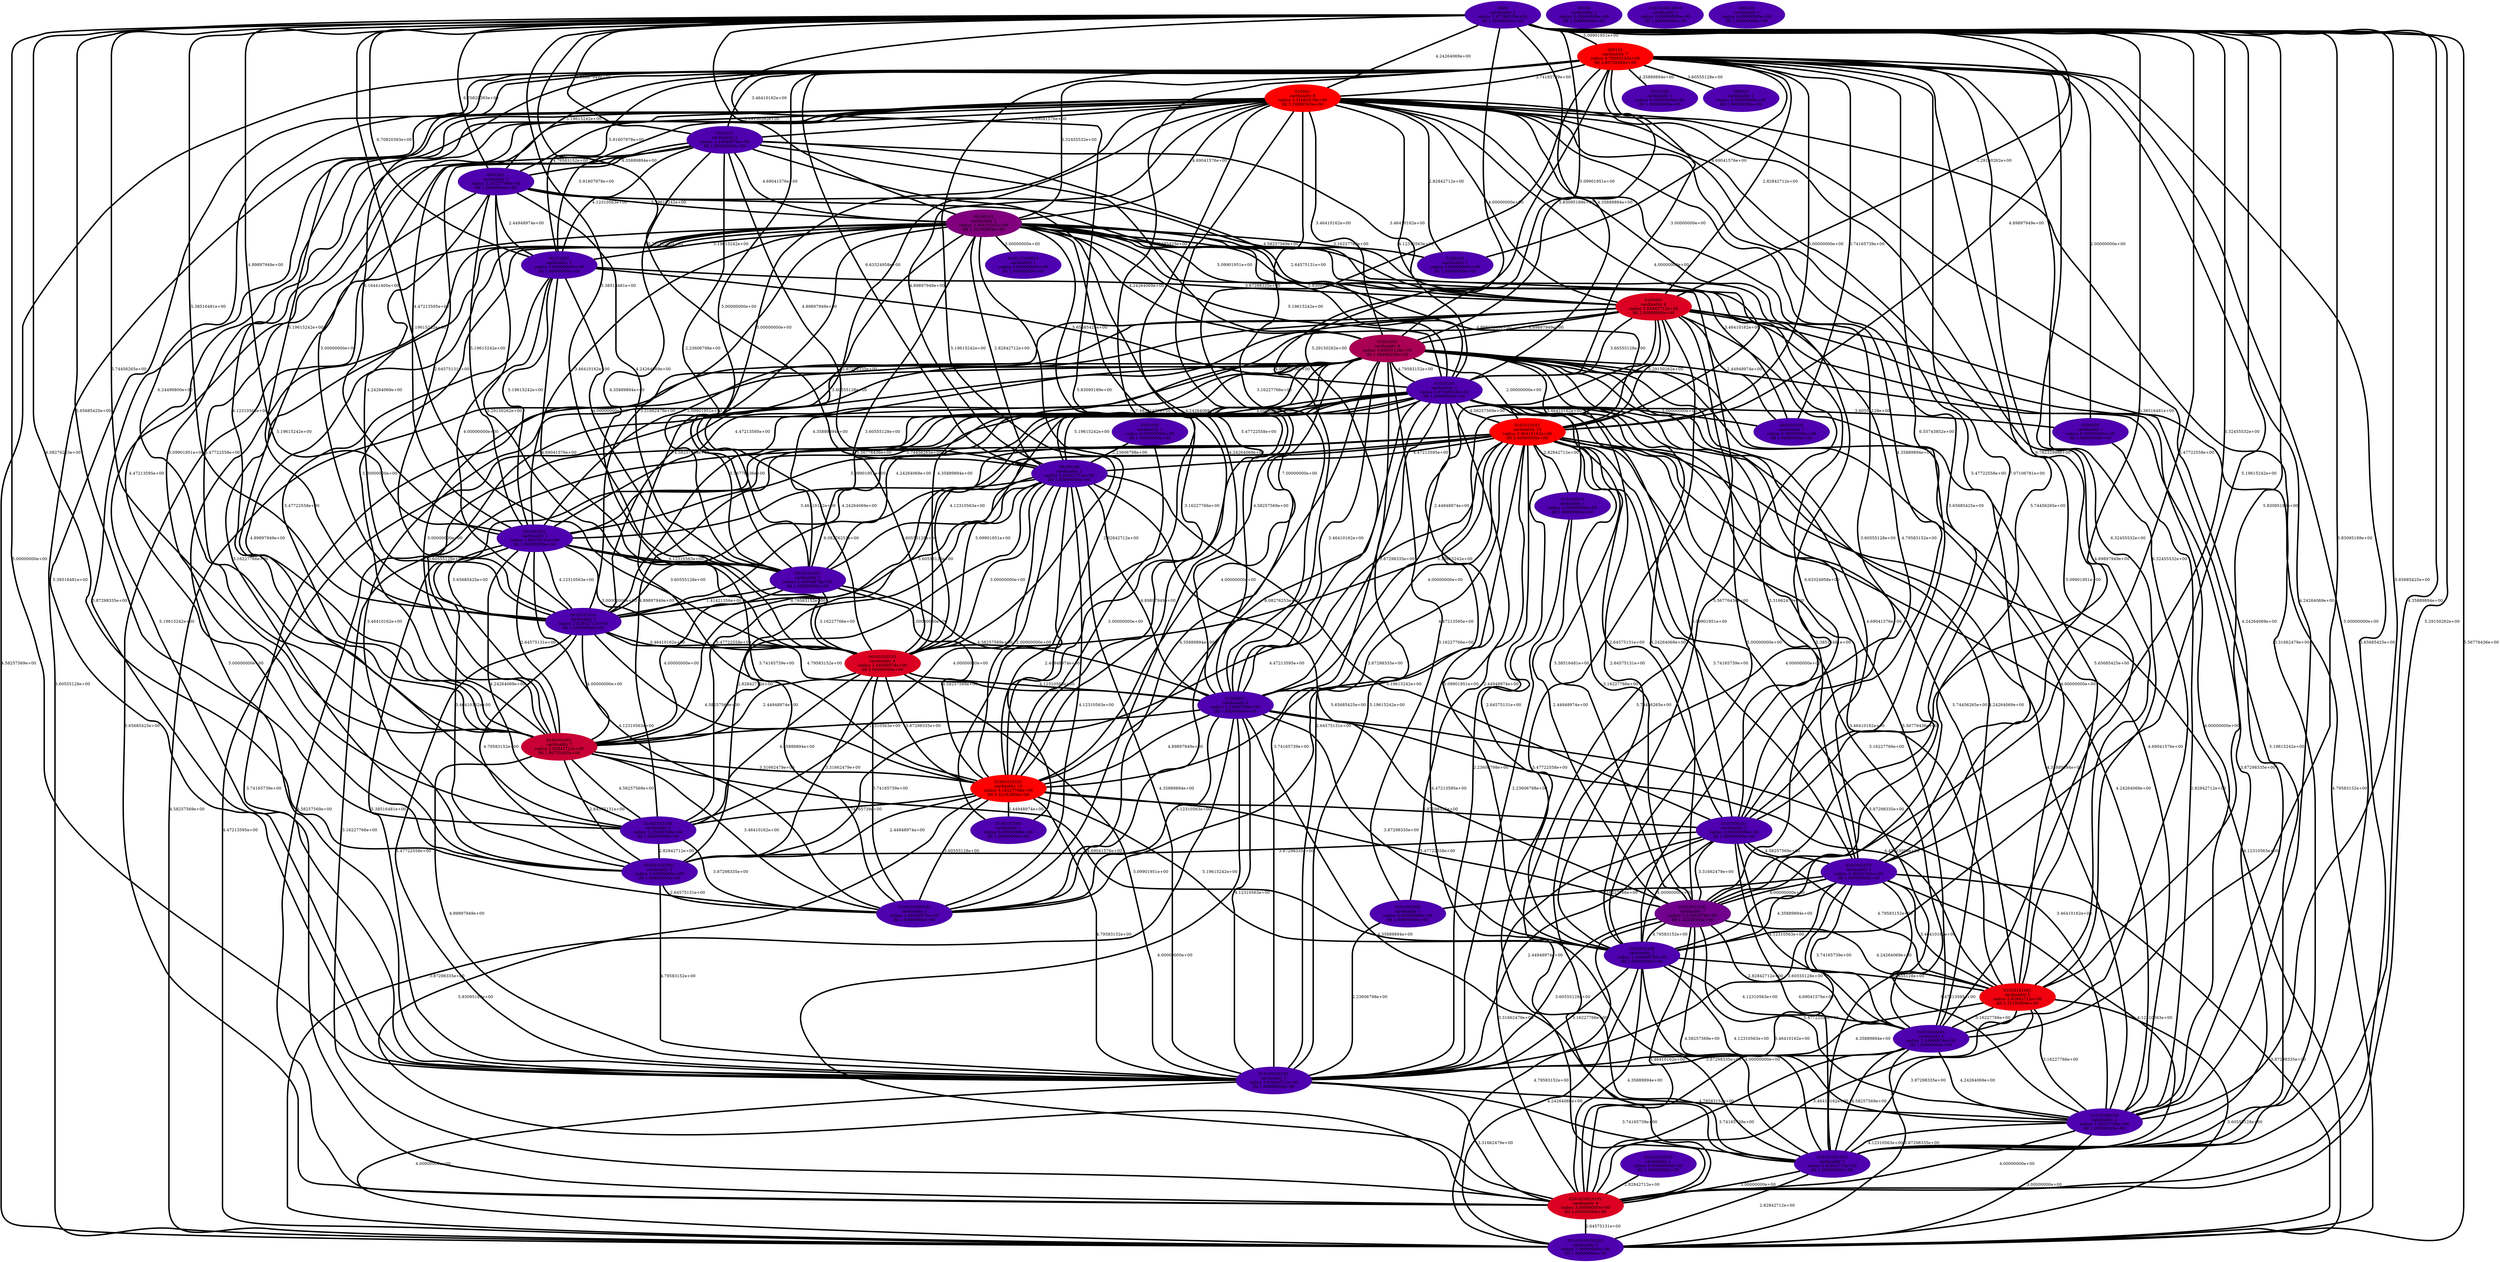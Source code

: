 graph stationary_probabilities_optimal_28 {
    edge[style=solid, penwidth="5", labeldistance="10"]
    0100101001 [label="0100101001\ncardinality 7\nradius 2.82842712e+00\nlfd 1.80735492e+00", color="#C80036", style="filled"]
    01010100100 [label="01010100100\ncardinality 2\nradius 3.16227766e+00\nlfd 1.00000000e+00", color="#4F00AF", style="filled"]
    01010010010 [label="01010010010\ncardinality 1\nradius 0.00000000e+00\nlfd 1.00000000e+00", color="#4F00AF", style="filled"]
    010010100010 [label="010010100010\ncardinality 1\nradius 0.00000000e+00\nlfd 1.00000000e+00", color="#4F00AF", style="filled"]
    01010101001 [label="01010101001\ncardinality 5\nradius 2.82842712e+00\nlfd 2.32192809e+00", color="#F1000D", style="filled"]
    0000101 [label="0000101\ncardinality 2\nradius 2.44948974e+00\nlfd 1.00000000e+00", color="#4F00AF", style="filled"]
    001001001 [label="001001001\ncardinality 2\nradius 2.64575131e+00\nlfd 1.00000000e+00", color="#4F00AF", style="filled"]
    0101010100 [label="0101010100\ncardinality 2\nradius 2.44948974e+00\nlfd 1.00000000e+00", color="#4F00AF", style="filled"]
    0010100 [label="0010100\ncardinality 1\nradius 0.00000000e+00\nlfd 1.00000000e+00", color="#4F00AF", style="filled"]
    01010010101 [label="01010010101\ncardinality 7\nradius 3.31662479e+00\nlfd 1.22239242e+00", color="#71008D", style="filled"]
    010100010 [label="010100010\ncardinality 1\nradius 0.00000000e+00\nlfd 1.00000000e+00", color="#4F00AF", style="filled"]
    000101 [label="000101\ncardinality 7\nradius 4.79583152e+00\nlfd 2.80735492e+00", color="#FC0002", style="filled"]
    01010100 [label="01010100\ncardinality 2\nradius 3.87298335e+00\nlfd 1.00000000e+00", color="#4F00AF", style="filled"]
    01000001 [label="01000001\ncardinality 2\nradius 2.23606798e+00\nlfd 1.00000000e+00", color="#4F00AF", style="filled"]
    00100 [label="00100\ncardinality 1\nradius 0.00000000e+00\nlfd 1.00000000e+00", color="#4F00AF", style="filled"]
    0101000 [label="0101000\ncardinality 1\nradius 0.00000000e+00\nlfd 1.00000000e+00", color="#4F00AF", style="filled"]
    010100100101 [label="010100100101\ncardinality 2\nradius 2.82842712e+00\nlfd 1.00000000e+00", color="#4F00AF", style="filled"]
    0101010010010 [label="0101010010010\ncardinality 1\nradius 0.00000000e+00\nlfd 1.00000000e+00", color="#4F00AF", style="filled"]
    0100001 [label="0100001\ncardinality 4\nradius 2.82842712e+00\nlfd 2.00000000e+00", color="#DC0022", style="filled"]
    0101001000 [label="0101001000\ncardinality 1\nradius 0.00000000e+00\nlfd 1.00000000e+00", color="#4F00AF", style="filled"]
    0100100 [label="0100100\ncardinality 1\nradius 0.00000000e+00\nlfd 1.00000000e+00", color="#4F00AF", style="filled"]
    01010010001 [label="01010010001\ncardinality 2\nradius 2.44948974e+00\nlfd 1.00000000e+00", color="#4F00AF", style="filled"]
    00100101 [label="00100101\ncardinality 5\nradius 3.46410162e+00\nlfd 1.32192809e+00", color="#81007D", style="filled"]
    00101010101 [label="00101010101\ncardinality 4\nradius 2.44948974e+00\nlfd 2.00000000e+00", color="#DC0022", style="filled"]
    0101000101 [label="0101000101\ncardinality 2\nradius 2.00000000e+00\nlfd 1.00000000e+00", color="#4F00AF", style="filled"]
    0101001010 [label="0101001010\ncardinality 2\nradius 3.46410162e+00\nlfd 1.00000000e+00", color="#4F00AF", style="filled"]
    010001 [label="010001\ncardinality 9\nradius 3.31662479e+00\nlfd 3.16992500e+00", color="#FE0000", style="filled"]
    01001010101 [label="01001010101\ncardinality 10\nradius 3.16227766e+00\nlfd 3.32192809e+00", color="#FE0000", style="filled"]
    0100101000 [label="0100101000\ncardinality 1\nradius 0.00000000e+00\nlfd 1.00000000e+00", color="#4F00AF", style="filled"]
    000100 [label="000100\ncardinality 1\nradius 0.00000000e+00\nlfd 1.00000000e+00", color="#4F00AF", style="filled"]
    01001001 [label="01001001\ncardinality 6\nradius 3.60555128e+00\nlfd 1.58496250e+00", color="#AA0054", style="filled"]
    00101001 [label="00101001\ncardinality 2\nradius 3.00000000e+00\nlfd 1.00000000e+00", color="#4F00AF", style="filled"]
    0100000 [label="0100000\ncardinality 1\nradius 0.00000000e+00\nlfd 1.00000000e+00", color="#4F00AF", style="filled"]
    00100100 [label="00100100\ncardinality 2\nradius 2.82842712e+00\nlfd 1.00000000e+00", color="#4F00AF", style="filled"]
    0100101000101 [label="0100101000101\ncardinality 2\nradius 2.44948974e+00\nlfd 1.00000000e+00", color="#4F00AF", style="filled"]
    0000 [label="0000\ncardinality 2\nradius 3.87298335e+00\nlfd 1.00000000e+00", color="#4F00AF", style="filled"]
    0101010101 [label="0101010101\ncardinality 24\nradius 3.46410162e+00\nlfd 3.00000000e+00", color="#FE0000", style="filled"]
    000010 [label="000010\ncardinality 1\nradius 0.00000000e+00\nlfd 1.00000000e+00", color="#4F00AF", style="filled"]
    010010101001 [label="010010101001\ncardinality 2\nradius 2.00000000e+00\nlfd 1.00000000e+00", color="#4F00AF", style="filled"]
    01010100100101 [label="01010100100101\ncardinality 2\nradius 2.00000000e+00\nlfd 1.00000000e+00", color="#4F00AF", style="filled"]
    010101001010 [label="010101001010\ncardinality 2\nradius 2.82842712e+00\nlfd 1.00000000e+00", color="#4F00AF", style="filled"]
    0101010010101 [label="0101010010101\ncardinality 4\nradius 3.00000000e+00\nlfd 2.00000000e+00", color="#DC0022", style="filled"]
    01001010100 [label="01001010100\ncardinality 2\nradius 2.23606798e+00\nlfd 1.00000000e+00", color="#4F00AF", style="filled"]
    0001001 [label="0001001\ncardinality 2\nradius 3.16227766e+00\nlfd 1.00000000e+00", color="#4F00AF", style="filled"]
    0010101001 [label="0010101001\ncardinality 2\nradius 2.44948974e+00\nlfd 1.00000000e+00", color="#4F00AF", style="filled"]
    001010100 [label="001010100\ncardinality 1\nradius 0.00000000e+00\nlfd 1.00000000e+00", color="#4F00AF", style="filled"]
    0010101010 [label="0010101010\ncardinality 2\nradius 2.82842712e+00\nlfd 1.00000000e+00", color="#4F00AF", style="filled"]
    01000001 -- 01010100100101 [label="3.87298335e+00"]
    01010100 -- 01000001 [label="3.87298335e+00"]
    0101000101 -- 01010010101 [label="3.31662479e+00"]
    0100101001 -- 01001010100 [label="4.58257569e+00"]
    00100101 -- 0100101001 [label="3.00000000e+00"]
    0000101 -- 01010100 [label="2.64575131e+00"]
    0000 -- 00101001 [label="6.70820393e+00"]
    01001001 -- 001001001 [label="4.47213595e+00"]
    0000 -- 0100101001 [label="5.74456265e+00"]
    010001 -- 0001001 [label="5.91607978e+00"]
    00100100 -- 01000001 [label="4.89897949e+00"]
    01001010101 -- 010100100101 [label="4.79583152e+00"]
    00100101 -- 001010100 [label="3.46410162e+00"]
    010100100101 -- 0101010010101 [label="3.31662479e+00"]
    00101010101 -- 010100100101 [label="5.09901951e+00"]
    01010100 -- 0101001010 [label="5.38516481e+00"]
    01001010101 -- 0101010100 [label="5.19615242e+00"]
    010001 -- 0100101001 [label="4.12310563e+00"]
    01010100 -- 0010101010 [label="4.24264069e+00"]
    010001 -- 001001001 [label="4.47213595e+00"]
    0101001010 -- 010101001010 [label="4.12310563e+00"]
    0010101010 -- 01001010101 [label="4.58257569e+00"]
    01010100 -- 0101010100 [label="5.09901951e+00"]
    01001001 -- 0010101010 [label="5.56776436e+00"]
    00101010101 -- 0100101000101 [label="3.74165739e+00"]
    0100101001 -- 01001010101 [label="3.31662479e+00"]
    000101 -- 0101010010101 [label="5.65685425e+00"]
    0101001010 -- 01010010101 [label="4.00000000e+00"]
    01010100 -- 0101000101 [label="5.09901951e+00"]
    0101010101 -- 01010010001 [label="3.16227766e+00"]
    0101000101 -- 0101001010 [label="4.58257569e+00"]
    001001001 -- 010010101001 [label="3.46410162e+00"]
    01000001 -- 01010101001 [label="4.47213595e+00"]
    01001010101 -- 010010101001 [label="2.44948974e+00"]
    00101001 -- 0100101001 [label="5.47722558e+00"]
    010001 -- 0101001010 [label="5.47722558e+00"]
    01001001 -- 01010101001 [label="4.00000000e+00"]
    00101001 -- 0010101001 [label="4.00000000e+00"]
    0010101001 -- 0010101010 [label="1.41421356e+00"]
    0101010100 -- 01010101001 [label="3.60555128e+00"]
    000101 -- 01001010101 [label="7.48331477e+00"]
    000101 -- 010001 [label="3.74165739e+00"]
    000101 -- 010100100101 [label="5.38516481e+00"]
    0010101001 -- 0100101001 [label="4.00000000e+00"]
    000101 -- 01001001 [label="5.83095189e+00"]
    0001001 -- 0010101010 [label="4.24264069e+00"]
    00100101 -- 00100100 [label="2.82842712e+00"]
    0000 -- 010100100101 [label="5.00000000e+00"]
    00101001 -- 001001001 [label="5.19615242e+00"]
    000101 -- 0101010101 [label="6.00000000e+00"]
    000101 -- 0100101001 [label="6.24499800e+00"]
    0001001 -- 00101001 [label="2.44948974e+00"]
    00101010101 -- 01001010100 [label="4.35889894e+00"]
    0001001 -- 01010100 [label="5.83095189e+00"]
    0000 -- 0101010010101 [label="5.29150262e+00"]
    0000 -- 0000101 [label="4.89897949e+00"]
    01001010101 -- 0101000101 [label="3.87298335e+00"]
    0101001010 -- 01010010001 [label="3.74165739e+00"]
    0000 -- 0101010101 [label="4.89897949e+00"]
    010100100101 -- 01010100100101 [label="4.00000000e+00"]
    0101010101 -- 010100010 [label="2.82842712e+00"]
    010001 -- 0100101000101 [label="4.58257569e+00"]
    00100101 -- 0100001 [label="5.09901951e+00"]
    000101 -- 0101000101 [label="6.55743852e+00"]
    01010101001 -- 010101001010 [label="3.87298335e+00"]
    00100101 -- 0010101010 [label="3.31662479e+00"]
    00100100 -- 0010101010 [label="3.60555128e+00"]
    0000101 -- 01000001 [label="4.24264069e+00"]
    0000 -- 010001 [label="4.24264069e+00"]
    0101000101 -- 01010010001 [label="4.12310563e+00"]
    01001001 -- 0101000101 [label="3.31662479e+00"]
    01010100 -- 001010100 [label="3.00000000e+00"]
    0101010101 -- 010100100101 [label="2.23606798e+00"]
    0000 -- 00101010101 [label="5.19615242e+00"]
    000101 -- 0001001 [label="5.19615242e+00"]
    0000 -- 01010010001 [label="5.83095189e+00"]
    01010010001 -- 010100100101 [label="3.87298335e+00"]
    0010101001 -- 00101010101 [label="3.16227766e+00"]
    00100101 -- 01001001 [label="4.24264069e+00"]
    010001 -- 01001001 [label="3.46410162e+00"]
    01001001 -- 0101001000 [label="3.16227766e+00"]
    000101 -- 0100000 [label="2.00000000e+00"]
    0000 -- 01010100100101 [label="5.56776436e+00"]
    010001 -- 00101010101 [label="3.87298335e+00"]
    010001 -- 010010101001 [label="4.47213595e+00"]
    000101 -- 0000101 [label="3.46410162e+00"]
    001001001 -- 01001010100 [label="4.24264069e+00"]
    01010100 -- 01010010001 [label="5.56776436e+00"]
    0000 -- 0101000101 [label="5.38516481e+00"]
    0000 -- 01010101001 [label="5.83095189e+00"]
    00100100 -- 01001010101 [label="2.00000000e+00"]
    000101 -- 0010100 [label="4.35889894e+00"]
    00100101 -- 01001010101 [label="3.16227766e+00"]
    0101010101 -- 01001010101 [label="4.47213595e+00"]
    0101010101 -- 00101010101 [label="5.19615242e+00"]
    0100001 -- 01010100100101 [label="4.79583152e+00"]
    01001001 -- 01010010101 [label="4.24264069e+00"]
    010001 -- 01010101001 [label="4.89897949e+00"]
    0000 -- 0100001 [label="5.29150262e+00"]
    0000101 -- 01001001 [label="5.65685425e+00"]
    01001001 -- 0101010100 [label="2.64575131e+00"]
    0000 -- 01010010101 [label="5.47722558e+00"]
    0000101 -- 010100100101 [label="5.19615242e+00"]
    01001001 -- 01001010101 [label="4.00000000e+00"]
    01010100 -- 010101001010 [label="4.47213595e+00"]
    0100001 -- 0010101010 [label="4.58257569e+00"]
    0000 -- 0010101010 [label="5.38516481e+00"]
    0100001 -- 01010100 [label="3.60555128e+00"]
    010001 -- 0100001 [label="4.00000000e+00"]
    00101001 -- 01010100 [label="5.65685425e+00"]
    00101001 -- 00101010101 [label="4.69041576e+00"]
    000101 -- 0100001 [label="2.82842712e+00"]
    01010010001 -- 01010100100101 [label="3.87298335e+00"]
    0101010010101 -- 01010100100101 [label="2.64575131e+00"]
    01001010100 -- 0100101000101 [label="3.87298335e+00"]
    01010100100 -- 010101001010 [label="4.12310563e+00"]
    01010100100 -- 0101010010101 [label="4.00000000e+00"]
    0101010101 -- 01001010100 [label="5.47722558e+00"]
    01001001 -- 01010100100101 [label="4.58257569e+00"]
    010001 -- 01001010101 [label="5.47722558e+00"]
    00100101 -- 0010101001 [label="3.60555128e+00"]
    01001001 -- 01000001 [label="3.46410162e+00"]
    00100100 -- 001001001 [label="3.46410162e+00"]
    01010010101 -- 01010100100101 [label="4.79583152e+00"]
    01010100 -- 0010101001 [label="4.24264069e+00"]
    010100010 -- 01010010101 [label="2.44948974e+00"]
    01010010001 -- 010101001010 [label="4.58257569e+00"]
    0101010101 -- 00100100 [label="4.47213595e+00"]
    000101 -- 01010101001 [label="6.32455532e+00"]
    0000 -- 0100101000101 [label="6.08276253e+00"]
    01001001 -- 0101001010 [label="4.69041576e+00"]
    00100100 -- 0010101001 [label="3.60555128e+00"]
    0001001 -- 0100001 [label="4.58257569e+00"]
    0010101010 -- 010010101001 [label="4.79583152e+00"]
    0000 -- 01000001 [label="5.29150262e+00"]
    01001001 -- 01010100100 [label="4.69041576e+00"]
    0100001 -- 0010101001 [label="4.35889894e+00"]
    00100101 -- 0100101000 [label="2.82842712e+00"]
    00101010101 -- 01000001 [label="4.12310563e+00"]
    0001001 -- 001001001 [label="5.19615242e+00"]
    01010100 -- 01001010101 [label="6.08276253e+00"]
    0000 -- 0101010100 [label="5.19615242e+00"]
    001001001 -- 0100101000101 [label="4.12310563e+00"]
    000101 -- 01010100 [label="3.00000000e+00"]
    0000101 -- 0100001 [label="3.46410162e+00"]
    01010100 -- 001001001 [label="5.74456265e+00"]
    01010010101 -- 010101001010 [label="4.58257569e+00"]
    00100100 -- 0100101001 [label="3.00000000e+00"]
    00100100 -- 01010010101 [label="5.65685425e+00"]
    01001001 -- 00100100 [label="4.00000000e+00"]
    01000001 -- 0100101000101 [label="4.12310563e+00"]
    0100101001 -- 010010101001 [label="2.64575131e+00"]
    0101010100 -- 01010010001 [label="4.12310563e+00"]
    001001001 -- 0100101001 [label="2.64575131e+00"]
    010001 -- 00100101 [label="4.69041576e+00"]
    0100001 -- 001001001 [label="5.09901951e+00"]
    0000 -- 0101001010 [label="6.32455532e+00"]
    0000 -- 001001001 [label="4.89897949e+00"]
    0101010101 -- 0101010010101 [label="3.16227766e+00"]
    01001001 -- 0100101000101 [label="4.35889894e+00"]
    0010101010 -- 0100101001 [label="4.00000000e+00"]
    01010010101 -- 0101010010101 [label="3.46410162e+00"]
    010001 -- 0100100 [label="2.82842712e+00"]
    0100000 -- 01010100100 [label="2.82842712e+00"]
    00100101 -- 00101010101 [label="3.60555128e+00"]
    000101 -- 01010100100101 [label="4.58257569e+00"]
    00100101 -- 0101010010101 [label="5.65685425e+00"]
    001001001 -- 0010101001 [label="4.12310563e+00"]
    01001010101 -- 0100101000 [label="2.44948974e+00"]
    000101 -- 01010010101 [label="7.07106781e+00"]
    0101010100 -- 01010100100101 [label="4.24264069e+00"]
    010010101001 -- 0100101000101 [label="2.64575131e+00"]
    0101010101 -- 010101001010 [label="3.87298335e+00"]
    01010010101 -- 01010100100 [label="5.47722558e+00"]
    0101010101 -- 01000001 [label="4.00000000e+00"]
    0101010101 -- 0101000101 [label="2.64575131e+00"]
    0100001 -- 01000001 [label="2.44948974e+00"]
    0100001 -- 01010100100 [label="4.00000000e+00"]
    0100001 -- 0101010101 [label="5.29150262e+00"]
    01001001 -- 01010010001 [label="4.24264069e+00"]
    010001 -- 0101010010101 [label="4.00000000e+00"]
    0010101010 -- 01000001 [label="4.79583152e+00"]
    01001010100 -- 010010101001 [label="2.82842712e+00"]
    0000 -- 010101001010 [label="4.35889894e+00"]
    000101 -- 00100101 [label="6.32455532e+00"]
    00100101 -- 010010100010 [label="3.00000000e+00"]
    010100010 -- 010100100101 [label="2.23606798e+00"]
    0000 -- 01001010101 [label="5.83095189e+00"]
    0100001 -- 00101010101 [label="4.35889894e+00"]
    01001001 -- 010101001010 [label="3.87298335e+00"]
    0101000101 -- 010101001010 [label="4.69041576e+00"]
    0100001 -- 001010100 [label="2.44948974e+00"]
    000101 -- 001001001 [label="6.16441400e+00"]
    01001001 -- 0100101001 [label="3.60555128e+00"]
    00100100 -- 00101010101 [label="3.00000000e+00"]
    0000101 -- 0001001 [label="4.35889894e+00"]
    00100100 -- 010010101001 [label="2.82842712e+00"]
    0000 -- 00100101 [label="5.29150262e+00"]
    0101010101 -- 01010100100101 [label="4.12310563e+00"]
    0000 -- 01001010100 [label="5.65685425e+00"]
    001001001 -- 010100100101 [label="5.38516481e+00"]
    0000 -- 000101 [label="5.09901951e+00"]
    00100100 -- 0100101000101 [label="4.12310563e+00"]
    010001 -- 0101010100 [label="3.60555128e+00"]
    0000 -- 01010100 [label="4.35889894e+00"]
    01000001 -- 0101010100 [label="3.87298335e+00"]
    000101 -- 00100100 [label="6.63324958e+00"]
    01000001 -- 01010100100 [label="3.46410162e+00"]
    00100101 -- 0100101000101 [label="3.60555128e+00"]
    010001 -- 010100100101 [label="3.87298335e+00"]
    00100100 -- 010100100101 [label="4.35889894e+00"]
    01001010101 -- 01010010101 [label="5.47722558e+00"]
    0101001010 -- 01010101001 [label="3.46410162e+00"]
    01010010101 -- 01010101001 [label="4.24264069e+00"]
    01010100 -- 0101010101 [label="4.58257569e+00"]
    00101001 -- 0010101010 [label="4.00000000e+00"]
    010100100101 -- 01010100100 [label="4.79583152e+00"]
    00100101 -- 010100100101 [label="5.00000000e+00"]
    0000 -- 01001001 [label="5.09901951e+00"]
    0010101010 -- 010100100101 [label="5.47722558e+00"]
    01000001 -- 010100100101 [label="4.12310563e+00"]
    0000 -- 01010100100 [label="5.65685425e+00"]
    0000101 -- 00100100 [label="4.89897949e+00"]
    010101001010 -- 01010100100101 [label="2.82842712e+00"]
    0101000 -- 00100100 [label="2.23606798e+00"]
    01010100 -- 01010010101 [label="5.38516481e+00"]
    01010101001 -- 010100100101 [label="4.35889894e+00"]
    0100001 -- 010100100101 [label="5.19615242e+00"]
    01010100 -- 00100100 [label="5.19615242e+00"]
    000101 -- 0100101000101 [label="7.00000000e+00"]
    010001 -- 0010101010 [label="5.00000000e+00"]
    000101 -- 000010 [label="3.60555128e+00"]
    01010101001 -- 0101010010101 [label="3.46410162e+00"]
    00100101 -- 0101010100 [label="5.56776436e+00"]
    00100101 -- 01000001 [label="4.24264069e+00"]
    000101 -- 0010101001 [label="5.00000000e+00"]
    0000101 -- 0010101010 [label="2.64575131e+00"]
    01000001 -- 010101001010 [label="4.35889894e+00"]
    01010100 -- 01010101001 [label="5.74456265e+00"]
    000101 -- 0101010100 [label="5.74456265e+00"]
    000101 -- 01010010001 [label="6.32455532e+00"]
    010001 -- 010101001010 [label="3.31662479e+00"]
    0101001010 -- 01010100100 [label="4.47213595e+00"]
    00101010101 -- 01001010101 [label="3.87298335e+00"]
    0000101 -- 00101001 [label="4.12310563e+00"]
    0001001 -- 0100101001 [label="5.47722558e+00"]
    01010010101 -- 01010010001 [label="2.82842712e+00"]
    01001001 -- 01010100 [label="4.79583152e+00"]
    01001010101 -- 0100101000101 [label="3.60555128e+00"]
    01010100 -- 0101010010101 [label="4.58257569e+00"]
    01001001 -- 0010101001 [label="5.56776436e+00"]
    0101010101 -- 0101010100 [label="2.64575131e+00"]
    01000001 -- 0100101001 [label="4.12310563e+00"]
    0101000101 -- 01010101001 [label="4.79583152e+00"]
    0000101 -- 00101010101 [label="4.35889894e+00"]
    0101010100 -- 010101001010 [label="4.00000000e+00"]
    0101010100 -- 01010100100 [label="4.12310563e+00"]
    000101 -- 01010100100 [label="4.24264069e+00"]
    01001001 -- 010010101001 [label="3.46410162e+00"]
    0000 -- 0001001 [label="6.70820393e+00"]
    0101000 -- 01001010101 [label="3.00000000e+00"]
    0101010101 -- 01010010101 [label="3.16227766e+00"]
    0101000101 -- 010100100101 [label="2.44948974e+00"]
    00100100 -- 0101000101 [label="3.87298335e+00"]
    01000001 -- 0101010010101 [label="4.00000000e+00"]
    01010100 -- 0100101001 [label="5.65685425e+00"]
    01010010001 -- 01010100100 [label="4.24264069e+00"]
    0101001000 -- 010100100101 [label="2.23606798e+00"]
    000101 -- 001010100 [label="3.74165739e+00"]
    001001001 -- 0010101010 [label="4.12310563e+00"]
    0101010101 -- 01010100100 [label="4.24264069e+00"]
    00101001 -- 0100001 [label="3.87298335e+00"]
    01001001 -- 0101010101 [label="2.00000000e+00"]
    010001 -- 00101001 [label="5.91607978e+00"]
    01001010101 -- 0101010010101 [label="5.83095189e+00"]
    0101001010 -- 01010100100101 [label="3.87298335e+00"]
    001001001 -- 00101010101 [label="3.00000000e+00"]
    010001 -- 01010010101 [label="5.65685425e+00"]
    0100001 -- 010101001010 [label="5.19615242e+00"]
    01001001 -- 010100010 [label="3.46410162e+00"]
    000101 -- 0010101010 [label="5.19615242e+00"]
    00101010101 -- 010010101001 [label="3.31662479e+00"]
    0101010101 -- 0100101000101 [label="5.19615242e+00"]
    0010101001 -- 01001010101 [label="4.58257569e+00"]
    0000101 -- 00100101 [label="4.69041576e+00"]
    0000 -- 00100100 [label="5.29150262e+00"]
    0000101 -- 0010101001 [label="2.23606798e+00"]
    0101010101 -- 0101001000 [label="2.44948974e+00"]
    000101 -- 0100100 [label="4.69041576e+00"]
    010001 -- 01010100100101 [label="3.60555128e+00"]
    01010100100 -- 01010100100101 [label="3.00000000e+00"]
    01000001 -- 01001010101 [label="4.89897949e+00"]
    01001010101 -- 01001010100 [label="3.74165739e+00"]
    00100101 -- 0101010101 [label="4.89897949e+00"]
    0101010101 -- 0010101010 [label="6.08276253e+00"]
    0100101001 -- 0101010100 [label="4.69041576e+00"]
    0101010101 -- 010010101001 [label="4.47213595e+00"]
    01010010001 -- 0101010010101 [label="3.74165739e+00"]
    0101000101 -- 0101010100 [label="4.00000000e+00"]
    00100101 -- 0101000101 [label="4.79583152e+00"]
    000101 -- 00101001 [label="4.79583152e+00"]
    00100100 -- 01001010100 [label="4.00000000e+00"]
    0101000101 -- 010010101001 [label="3.87298335e+00"]
    000101 -- 01000001 [label="4.00000000e+00"]
    010001 -- 0010101001 [label="5.00000000e+00"]
    0101001010 -- 010100100101 [label="3.60555128e+00"]
    01010100 -- 010100100101 [label="3.74165739e+00"]
    010001 -- 01010100100 [label="4.24264069e+00"]
    010001 -- 00100100 [label="4.89897949e+00"]
    010001 -- 01001010100 [label="5.09901951e+00"]
    0001001 -- 0010101001 [label="4.24264069e+00"]
    00100101 -- 001001001 [label="3.46410162e+00"]
    0100001 -- 01001001 [label="4.89897949e+00"]
    0101000101 -- 0101010010101 [label="3.31662479e+00"]
    01010100 -- 0100000 [label="3.60555128e+00"]
    00100101 -- 0100100 [label="3.16227766e+00"]
    010001 -- 0101010101 [label="4.00000000e+00"]
    0101010101 -- 0100101001 [label="4.79583152e+00"]
    001001001 -- 01001010101 [label="3.74165739e+00"]
    0100001 -- 0100101001 [label="5.00000000e+00"]
    01001001 -- 00101010101 [label="4.12310563e+00"]
    0000101 -- 0100101001 [label="5.19615242e+00"]
    01010010010 -- 0101010010101 [label="2.82842712e+00"]
    01010101001 -- 01010010001 [label="3.16227766e+00"]
    00100101 -- 010010101001 [label="3.16227766e+00"]
    000101 -- 010101001010 [label="5.00000000e+00"]
    01001001 -- 010100100101 [label="2.64575131e+00"]
    000101 -- 00101010101 [label="5.19615242e+00"]
    0101010101 -- 001001001 [label="5.09901951e+00"]
    010001 -- 01000001 [label="3.16227766e+00"]
    0001001 -- 00100101 [label="5.19615242e+00"]
    01001001 -- 01001010100 [label="4.89897949e+00"]
    00100101 -- 010101001010 [label="5.74456265e+00"]
    010100100101 -- 010101001010 [label="3.74165739e+00"]
    010101001010 -- 0101010010101 [label="3.00000000e+00"]
    0100101001 -- 010100100101 [label="4.89897949e+00"]
    010001 -- 0000101 [label="4.69041576e+00"]
    01010101001 -- 01010100100101 [label="3.60555128e+00"]
    0001001 -- 00101010101 [label="5.29150262e+00"]
    01010100 -- 01010100100101 [label="4.47213595e+00"]
    0000 -- 0010101001 [label="5.38516481e+00"]
    0101001010 -- 0101010010101 [label="3.46410162e+00"]
    0101010101 -- 01010101001 [label="3.46410162e+00"]
    01010100 -- 00101010101 [label="5.09901951e+00"]
    00101010101 -- 0100101001 [label="2.44948974e+00"]
    0100001 -- 01010101001 [label="5.65685425e+00"]
    0101001010 -- 0101010100 [label="4.35889894e+00"]
    000101 -- 0101001010 [label="6.78232998e+00"]
    0100001 -- 0101010100 [label="5.00000000e+00"]
    00100101 -- 01010010101 [label="6.63324958e+00"]
    01010101001 -- 01010100100 [label="3.16227766e+00"]
    0010101010 -- 00101010101 [label="3.46410162e+00"]
    01010010101 -- 010100100101 [label="3.60555128e+00"]
    010001 -- 01010010001 [label="5.09901951e+00"]
    0101010101 -- 0101001010 [label="3.74165739e+00"]
    0100101001 -- 0100101000101 [label="3.46410162e+00"]
    0101001010 -- 0101001000 [label="3.16227766e+00"]
    00100101 -- 01010100 [label="5.19615242e+00"]
    0101010100 -- 0101010010101 [label="4.35889894e+00"]
    010001 -- 01010100 [label="4.12310563e+00"]
    00100101 -- 00101001 [label="5.19615242e+00"]
    00100101 -- 01001010100 [label="4.89897949e+00"]
    01001001 -- 0101010010101 [label="3.74165739e+00"]
    010001 -- 0101000101 [label="4.35889894e+00"]
    01010100 -- 01010100100 [label="4.35889894e+00"]
    01010010101 -- 0101010100 [label="4.79583152e+00"]
    00100100 -- 0100101000 [label="2.44948974e+00"]
    0101010100 -- 010100100101 [label="3.16227766e+00"]
    010010101001 -- 010100100101 [label="4.79583152e+00"]
    0100001 -- 0101010010101 [label="5.47722558e+00"]
    0010101001 -- 01000001 [label="4.58257569e+00"]
}
